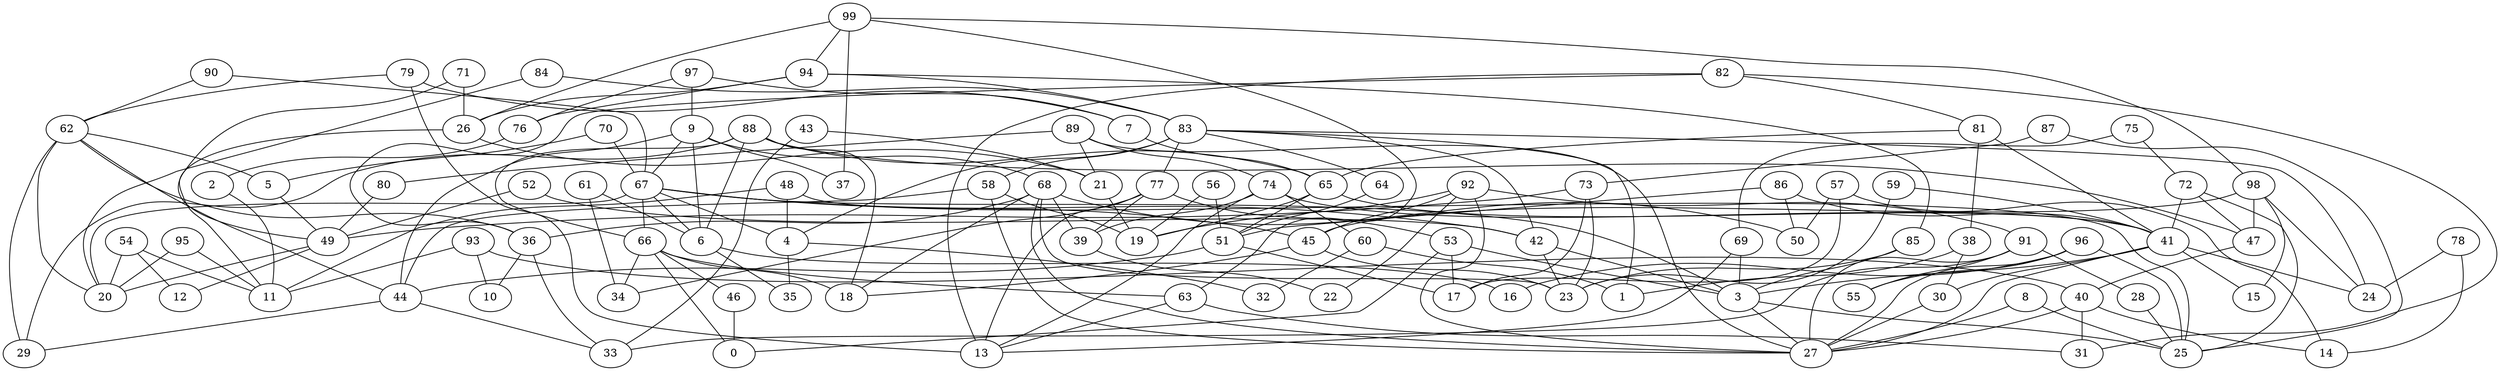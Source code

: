 digraph GG_graph {

subgraph G_graph {
edge [color = black]
"70" -> "5" [dir = none]
"70" -> "67" [dir = none]
"66" -> "34" [dir = none]
"66" -> "18" [dir = none]
"66" -> "0" [dir = none]
"66" -> "63" [dir = none]
"66" -> "46" [dir = none]
"63" -> "31" [dir = none]
"63" -> "13" [dir = none]
"93" -> "40" [dir = none]
"93" -> "11" [dir = none]
"93" -> "10" [dir = none]
"46" -> "0" [dir = none]
"97" -> "7" [dir = none]
"97" -> "9" [dir = none]
"97" -> "76" [dir = none]
"92" -> "91" [dir = none]
"92" -> "27" [dir = none]
"92" -> "19" [dir = none]
"92" -> "45" [dir = none]
"92" -> "22" [dir = none]
"85" -> "23" [dir = none]
"85" -> "3" [dir = none]
"2" -> "11" [dir = none]
"62" -> "20" [dir = none]
"62" -> "29" [dir = none]
"62" -> "5" [dir = none]
"62" -> "36" [dir = none]
"62" -> "44" [dir = none]
"3" -> "27" [dir = none]
"3" -> "25" [dir = none]
"8" -> "27" [dir = none]
"8" -> "25" [dir = none]
"87" -> "73" [dir = none]
"87" -> "25" [dir = none]
"4" -> "32" [dir = none]
"4" -> "35" [dir = none]
"78" -> "14" [dir = none]
"78" -> "24" [dir = none]
"84" -> "83" [dir = none]
"84" -> "20" [dir = none]
"58" -> "27" [dir = none]
"58" -> "44" [dir = none]
"58" -> "19" [dir = none]
"30" -> "27" [dir = none]
"61" -> "34" [dir = none]
"61" -> "6" [dir = none]
"38" -> "1" [dir = none]
"38" -> "30" [dir = none]
"90" -> "62" [dir = none]
"90" -> "67" [dir = none]
"48" -> "4" [dir = none]
"48" -> "25" [dir = none]
"48" -> "11" [dir = none]
"9" -> "6" [dir = none]
"9" -> "67" [dir = none]
"9" -> "44" [dir = none]
"9" -> "68" [dir = none]
"9" -> "37" [dir = none]
"39" -> "22" [dir = none]
"40" -> "27" [dir = none]
"40" -> "31" [dir = none]
"40" -> "14" [dir = none]
"41" -> "3" [dir = none]
"41" -> "15" [dir = none]
"41" -> "27" [dir = none]
"41" -> "30" [dir = none]
"41" -> "24" [dir = none]
"28" -> "25" [dir = none]
"51" -> "17" [dir = none]
"51" -> "44" [dir = none]
"59" -> "41" [dir = none]
"59" -> "23" [dir = none]
"67" -> "4" [dir = none]
"67" -> "45" [dir = none]
"67" -> "3" [dir = none]
"67" -> "66" [dir = none]
"67" -> "20" [dir = none]
"67" -> "42" [dir = none]
"67" -> "6" [dir = none]
"83" -> "42" [dir = none]
"83" -> "77" [dir = none]
"83" -> "24" [dir = none]
"83" -> "1" [dir = none]
"83" -> "64" [dir = none]
"83" -> "58" [dir = none]
"83" -> "4" [dir = none]
"6" -> "35" [dir = none]
"6" -> "16" [dir = none]
"64" -> "51" [dir = none]
"77" -> "53" [dir = none]
"77" -> "13" [dir = none]
"77" -> "34" [dir = none]
"49" -> "12" [dir = none]
"49" -> "20" [dir = none]
"42" -> "23" [dir = none]
"42" -> "3" [dir = none]
"80" -> "49" [dir = none]
"91" -> "33" [dir = none]
"91" -> "27" [dir = none]
"91" -> "28" [dir = none]
"91" -> "55" [dir = none]
"94" -> "26" [dir = none]
"94" -> "76" [dir = none]
"94" -> "85" [dir = none]
"94" -> "83" [dir = none]
"44" -> "29" [dir = none]
"44" -> "33" [dir = none]
"74" -> "60" [dir = none]
"74" -> "39" [dir = none]
"74" -> "41" [dir = none]
"74" -> "13" [dir = none]
"99" -> "37" [dir = none]
"99" -> "63" [dir = none]
"99" -> "98" [dir = none]
"99" -> "94" [dir = none]
"99" -> "26" [dir = none]
"79" -> "62" [dir = none]
"79" -> "13" [dir = none]
"79" -> "7" [dir = none]
"56" -> "51" [dir = none]
"56" -> "19" [dir = none]
"88" -> "6" [dir = none]
"88" -> "47" [dir = none]
"88" -> "65" [dir = none]
"88" -> "18" [dir = none]
"88" -> "66" [dir = none]
"88" -> "29" [dir = none]
"36" -> "10" [dir = none]
"36" -> "33" [dir = none]
"76" -> "2" [dir = none]
"73" -> "49" [dir = none]
"73" -> "23" [dir = none]
"73" -> "17" [dir = none]
"75" -> "72" [dir = none]
"75" -> "69" [dir = none]
"53" -> "3" [dir = none]
"53" -> "17" [dir = none]
"53" -> "0" [dir = none]
"5" -> "49" [dir = none]
"72" -> "25" [dir = none]
"72" -> "41" [dir = none]
"72" -> "47" [dir = none]
"7" -> "65" [dir = none]
"65" -> "51" [dir = none]
"65" -> "41" [dir = none]
"65" -> "19" [dir = none]
"95" -> "11" [dir = none]
"95" -> "20" [dir = none]
"69" -> "13" [dir = none]
"69" -> "3" [dir = none]
"81" -> "38" [dir = none]
"81" -> "65" [dir = none]
"82" -> "13" [dir = none]
"82" -> "36" [dir = none]
"82" -> "31" [dir = none]
"82" -> "81" [dir = none]
"98" -> "24" [dir = none]
"98" -> "45" [dir = none]
"98" -> "15" [dir = none]
"98" -> "47" [dir = none]
"89" -> "21" [dir = none]
"89" -> "74" [dir = none]
"89" -> "27" [dir = none]
"89" -> "80" [dir = none]
"96" -> "55" [dir = none]
"96" -> "16" [dir = none]
"96" -> "27" [dir = none]
"96" -> "25" [dir = none]
"47" -> "40" [dir = none]
"43" -> "21" [dir = none]
"43" -> "33" [dir = none]
"60" -> "32" [dir = none]
"60" -> "1" [dir = none]
"54" -> "20" [dir = none]
"54" -> "11" [dir = none]
"54" -> "12" [dir = none]
"57" -> "14" [dir = none]
"57" -> "50" [dir = none]
"57" -> "17" [dir = none]
"45" -> "23" [dir = none]
"45" -> "18" [dir = none]
"26" -> "11" [dir = none]
"26" -> "21" [dir = none]
"21" -> "19" [dir = none]
"71" -> "26" [dir = none]
"71" -> "49" [dir = none]
"86" -> "50" [dir = none]
"86" -> "41" [dir = none]
"86" -> "51" [dir = none]
"52" -> "49" [dir = none]
"52" -> "42" [dir = none]
"68" -> "36" [dir = none]
"68" -> "23" [dir = none]
"68" -> "27" [dir = none]
"68" -> "18" [dir = none]
"68" -> "50" [dir = none]
"68" -> "39" [dir = none]
"77" -> "39" [dir = none]
"81" -> "41" [dir = none]
}

}
